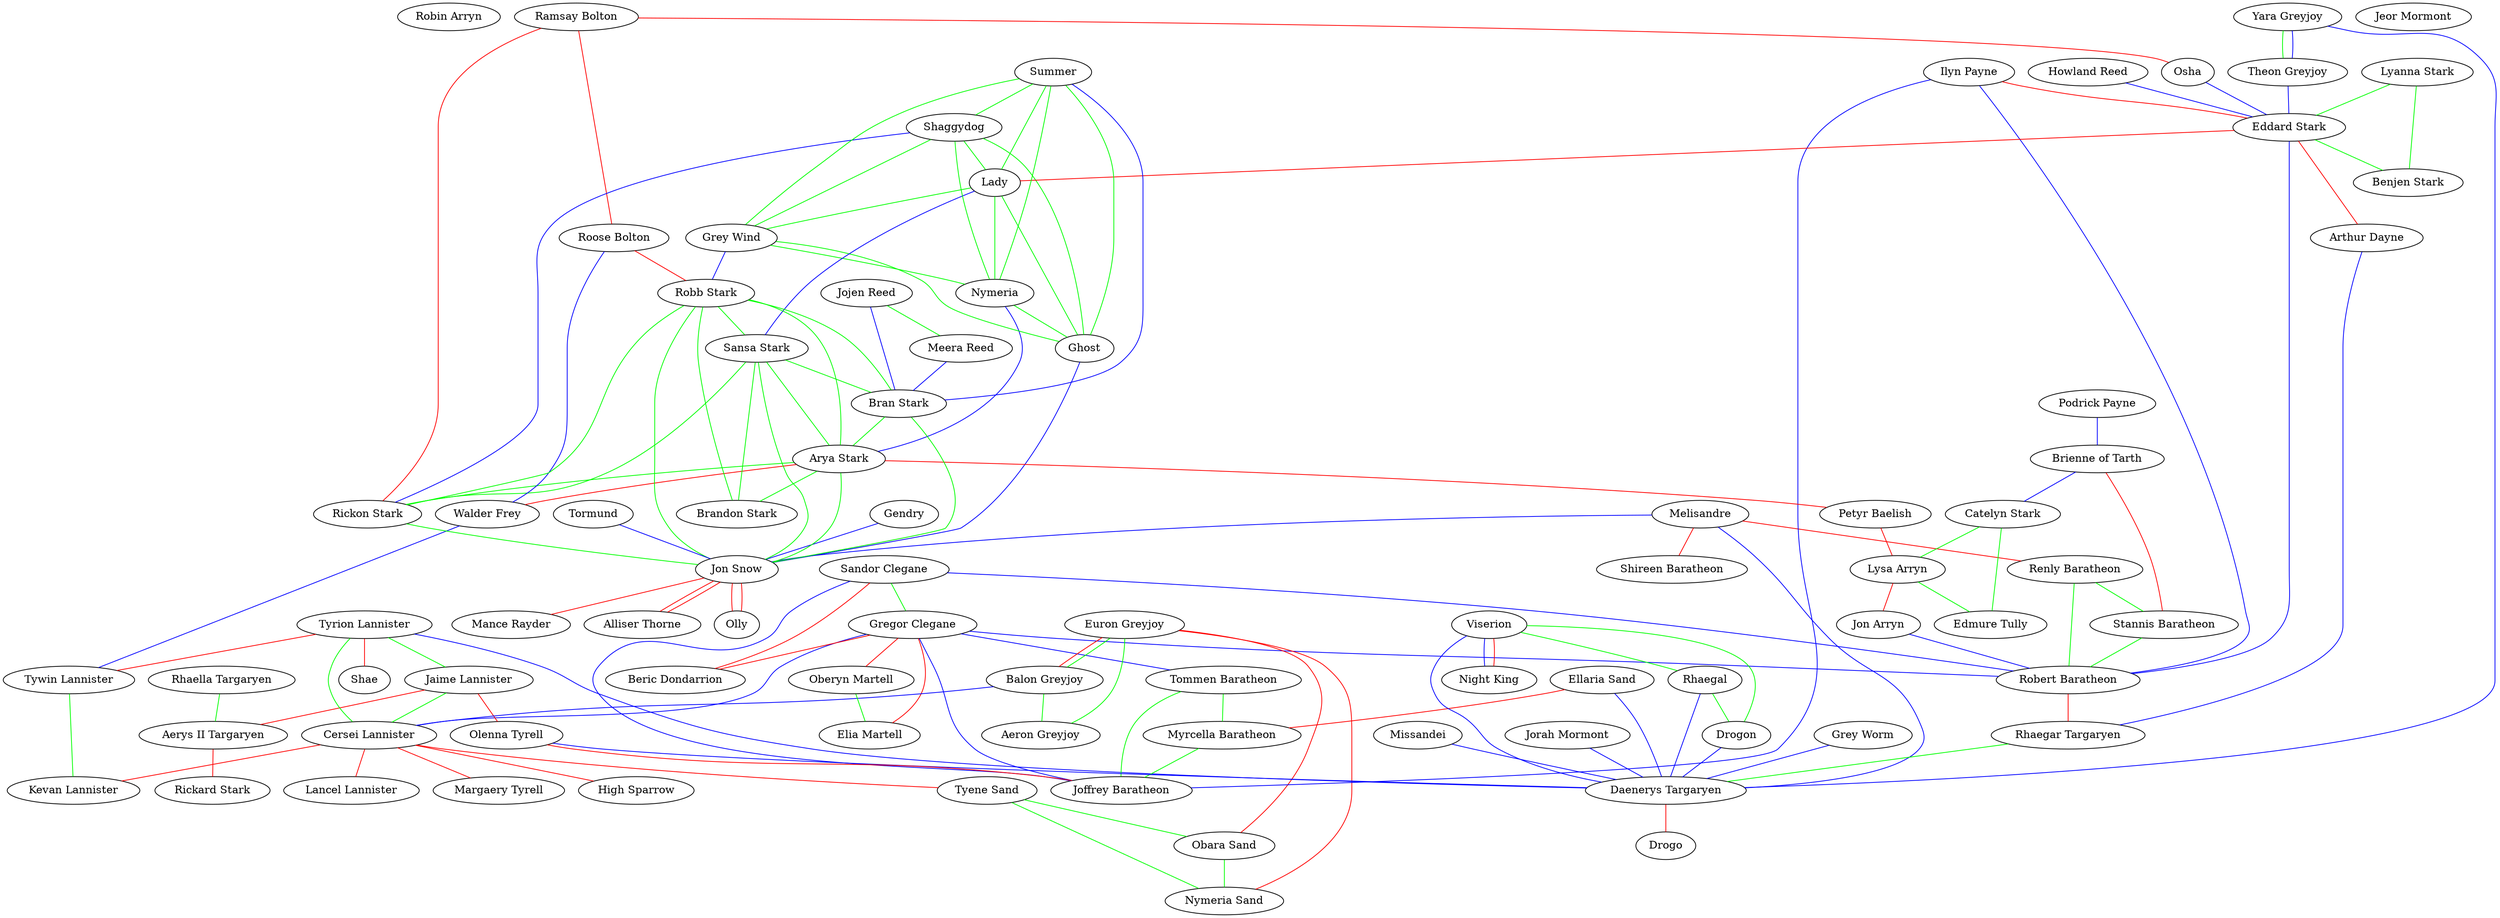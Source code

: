 graph {
0 [type="House Arryn", label="Robin Arryn"];
1 [type="House Clegane", label="Gregor Clegane"];
2 [type="House Clegane", label="Sandor Clegane"];
3 [type="", label="Drogon"];
4 [type="House Baratheon", label="Gendry"];
5 [type="", label="Ghost"];
6 [type="", label="Grey Worm"];
7 [type="House Greyjoy", label="Aeron Greyjoy"];
8 [type="House Greyjoy", label="Euron Greyjoy"];
9 [type="House Greyjoy", label="Theon Greyjoy"];
10 [type="House Greyjoy", label="Yara Greyjoy"];
11 [type="House Targaryen", label="Jon Snow"];
12 [type="House Lannister", label="Cersei Lannister"];
13 [type="House Lannister", label="Jaime Lannister"];
14 [type="House Lannister", label="Tyrion Lannister"];
15 [type="", label="Melisandre"];
16 [type="", label="Missandei"];
17 [type="House Mormont", label="Jorah Mormont"];
18 [type="", label="Night King"];
19 [type="", label="Nymeria"];
20 [type="House Payne", label="Ilyn Payne"];
21 [type="House Payne", label="Podrick Payne"];
22 [type="House Reed", label="Howland Reed"];
23 [type="House Reed", label="Meera Reed"];
24 [type="", label="Rhaegal"];
25 [type="Sand Snakes", label="Ellaria Sand"];
26 [type="House Stark", label="Arya Stark"];
27 [type="House Stark", label="Bran Stark"];
28 [type="House Stark", label="Sansa Stark"];
29 [type="House Targaryen", label="Daenerys Targaryen"];
30 [type="House Tarth", label="Brienne of Tarth"];
31 [type="House Tully", label="Edmure Tully"];
32 [type="House Arryn", label="Jon Arryn"];
33 [type="House Tully", label="Lysa Arryn"];
34 [type="House Baelish", label="Petyr Baelish"];
35 [type="House Baratheon", label="Joffrey Baratheon"];
36 [type="House Baratheon", label="Myrcella Baratheon"];
37 [type="House Baratheon", label="Robert Baratheon"];
38 [type="House Baratheon", label="Shireen Baratheon"];
39 [type="House Baratheon", label="Stannis Baratheon"];
40 [type="House Baratheon", label="Tommen Baratheon"];
41 [type="House Bolton", label="Ramsay Bolton"];
42 [type="House Bolton", label="Roose Bolton"];
43 [type="House Dayne", label="Arthur Dayne"];
44 [type="", label="Drogo"];
45 [type="House Frey", label="Walder Frey"];
46 [type="House Greyjoy", label="Balon Greyjoy"];
47 [type="", label="Grey Wind"];
48 [type="", label="High Sparrow"];
49 [type="", label="Lady"];
50 [type="House Lannister", label="Kevan Lannister"];
51 [type="", label="Lancel Lannister"];
52 [type="House Lannister", label="Tywin Lannister"];
53 [type="House Martell", label="Elia Martell"];
54 [type="House Martell", label="Oberyn Martell"];
55 [type="House Mormont", label="Jeor Mormont"];
56 [type="", label="Olly"];
57 [type="", label="Osha"];
58 [type="", label="Mance Rayder"];
59 [type="House Reed", label="Jojen Reed"];
60 [type="Sand Snakes", label="Nymeria Sand"];
61 [type="", label="Obara Sand"];
62 [type="", label="Tyene Sand"];
63 [type="", label="Shae"];
64 [type="", label="Shaggydog"];
65 [type="", label="Benjen Stark"];
66 [type="House Tully", label="Catelyn Stark"];
67 [type="House Stark", label="Eddard Stark"];
68 [type="House Stark", label="Lyanna Stark"];
69 [type="House Stark", label="Rickard Stark"];
70 [type="House Stark", label="Rickon Stark"];
71 [type="House Stark", label="Robb Stark"];
72 [type="", label="Summer"];
73 [type="House Thorne", label="Alliser Thorne"];
74 [type="House Dondarrion", label="Beric Dondarrion"];
75 [type="", label="Tormund"];
76 [type="House Targaryen", label="Rhaegar Targaryen"];
77 [type="House Targaryen", label="Aerys II Targaryen"];
78 [type="", label="Viserion"];
79 [type="House Baratheon", label="Renly Baratheon"];
80 [type="House Stark", label="Brandon Stark"];
81 [type="House Tyrell", label="Margaery Tyrell"];
82 [type="House Targaryen", label="Rhaella Targaryen"];
83 [type="House Redwyne", label="Olenna Tyrell"];
73 -- 11 [edgetype="killed", color="red"];
56 -- 11 [edgetype="killed", color="red"];
33 -- 32 [edgetype="killed", color="red"];
34 -- 33 [edgetype="killed", color="red"];
26 -- 34 [edgetype="killed", color="red"];
83 -- 35 [edgetype="killed", color="red"];
25 -- 36 [edgetype="killed", color="red"];
15 -- 38 [edgetype="killed", color="red"];
30 -- 39 [edgetype="killed", color="red"];
41 -- 42 [edgetype="killed", color="red"];
67 -- 43 [edgetype="killed", color="red"];
29 -- 44 [edgetype="killed", color="red"];
26 -- 45 [edgetype="killed", color="red"];
8 -- 46 [edgetype="killed", color="red"];
12 -- 48 [edgetype="killed", color="red"];
67 -- 49 [edgetype="killed", color="red"];
12 -- 50 [edgetype="killed", color="red"];
12 -- 51 [edgetype="killed", color="red"];
14 -- 52 [edgetype="killed", color="red"];
1 -- 53 [edgetype="killed", color="red"];
1 -- 54 [edgetype="killed", color="red"];
11 -- 56 [edgetype="killed", color="red"];
41 -- 57 [edgetype="killed", color="red"];
11 -- 58 [edgetype="killed", color="red"];
8 -- 60 [edgetype="killed", color="red"];
8 -- 61 [edgetype="killed", color="red"];
12 -- 62 [edgetype="killed", color="red"];
14 -- 63 [edgetype="killed", color="red"];
20 -- 67 [edgetype="killed", color="red"];
77 -- 69 [edgetype="killed", color="red"];
41 -- 70 [edgetype="killed", color="red"];
42 -- 71 [edgetype="killed", color="red"];
11 -- 73 [edgetype="killed", color="red"];
1 -- 74 [edgetype="killed", color="red"];
2 -- 74 [edgetype="killed", color="red"];
37 -- 76 [edgetype="killed", color="red"];
13 -- 77 [edgetype="killed", color="red"];
18 -- 78 [edgetype="killed", color="red"];
15 -- 79 [edgetype="killed", color="red"];
12 -- 81 [edgetype="killed", color="red"];
13 -- 83 [edgetype="killed", color="red"];
2 -- 1 [edgetype="sibling", color="green"];
24 -- 3 [edgetype="sibling", color="green"];
78 -- 3 [edgetype="sibling", color="green"];
47 -- 5 [edgetype="sibling", color="green"];
49 -- 5 [edgetype="sibling", color="green"];
19 -- 5 [edgetype="sibling", color="green"];
72 -- 5 [edgetype="sibling", color="green"];
64 -- 5 [edgetype="sibling", color="green"];
46 -- 7 [edgetype="sibling", color="green"];
8 -- 7 [edgetype="sibling", color="green"];
46 -- 8 [edgetype="sibling", color="green"];
10 -- 9 [edgetype="sibling", color="green"];
71 -- 11 [edgetype="sibling", color="green"];
28 -- 11 [edgetype="sibling", color="green"];
26 -- 11 [edgetype="sibling", color="green"];
27 -- 11 [edgetype="sibling", color="green"];
70 -- 11 [edgetype="sibling", color="green"];
13 -- 12 [edgetype="sibling", color="green"];
14 -- 12 [edgetype="sibling", color="green"];
14 -- 13 [edgetype="sibling", color="green"];
47 -- 19 [edgetype="sibling", color="green"];
49 -- 19 [edgetype="sibling", color="green"];
72 -- 19 [edgetype="sibling", color="green"];
64 -- 19 [edgetype="sibling", color="green"];
59 -- 23 [edgetype="sibling", color="green"];
78 -- 24 [edgetype="sibling", color="green"];
71 -- 26 [edgetype="sibling", color="green"];
28 -- 26 [edgetype="sibling", color="green"];
27 -- 26 [edgetype="sibling", color="green"];
71 -- 27 [edgetype="sibling", color="green"];
28 -- 27 [edgetype="sibling", color="green"];
71 -- 28 [edgetype="sibling", color="green"];
76 -- 29 [edgetype="sibling", color="green"];
66 -- 31 [edgetype="sibling", color="green"];
33 -- 31 [edgetype="sibling", color="green"];
66 -- 33 [edgetype="sibling", color="green"];
36 -- 35 [edgetype="sibling", color="green"];
40 -- 35 [edgetype="sibling", color="green"];
40 -- 36 [edgetype="sibling", color="green"];
39 -- 37 [edgetype="sibling", color="green"];
79 -- 37 [edgetype="sibling", color="green"];
79 -- 39 [edgetype="sibling", color="green"];
49 -- 47 [edgetype="sibling", color="green"];
72 -- 47 [edgetype="sibling", color="green"];
64 -- 47 [edgetype="sibling", color="green"];
72 -- 49 [edgetype="sibling", color="green"];
64 -- 49 [edgetype="sibling", color="green"];
52 -- 50 [edgetype="sibling", color="green"];
54 -- 53 [edgetype="sibling", color="green"];
61 -- 60 [edgetype="sibling", color="green"];
62 -- 60 [edgetype="sibling", color="green"];
62 -- 61 [edgetype="sibling", color="green"];
72 -- 64 [edgetype="sibling", color="green"];
67 -- 65 [edgetype="sibling", color="green"];
68 -- 65 [edgetype="sibling", color="green"];
68 -- 67 [edgetype="sibling", color="green"];
71 -- 70 [edgetype="sibling", color="green"];
28 -- 70 [edgetype="sibling", color="green"];
26 -- 70 [edgetype="sibling", color="green"];
82 -- 77 [edgetype="sibling", color="green"];
71 -- 80 [edgetype="sibling", color="green"];
28 -- 80 [edgetype="sibling", color="green"];
26 -- 80 [edgetype="sibling", color="green"];
3 -- 29 [edgetype="allegiance", color="blue"];
78 -- 29 [edgetype="allegiance", color="blue"];
4 -- 11 [edgetype="allegiance", color="blue"];
5 -- 11 [edgetype="allegiance", color="blue"];
9 -- 10 [edgetype="allegiance", color="blue"];
10 -- 29 [edgetype="allegiance", color="blue"];
15 -- 11 [edgetype="allegiance", color="blue"];
15 -- 29 [edgetype="allegiance", color="blue"];
19 -- 26 [edgetype="allegiance", color="blue"];
21 -- 30 [edgetype="allegiance", color="blue"];
24 -- 29 [edgetype="allegiance", color="blue"];
47 -- 71 [edgetype="allegiance", color="blue"];
49 -- 28 [edgetype="allegiance", color="blue"];
64 -- 70 [edgetype="allegiance", color="blue"];
72 -- 27 [edgetype="allegiance", color="blue"];
75 -- 11 [edgetype="allegiance", color="blue"];
22 -- 67 [edgetype="allegiance", color="blue"];
17 -- 29 [edgetype="allegiance", color="blue"];
16 -- 29 [edgetype="allegiance", color="blue"];
6 -- 29 [edgetype="allegiance", color="blue"];
1 -- 37 [edgetype="allegiance", color="blue"];
1 -- 35 [edgetype="allegiance", color="blue"];
1 -- 40 [edgetype="allegiance", color="blue"];
1 -- 12 [edgetype="allegiance", color="blue"];
2 -- 37 [edgetype="allegiance", color="blue"];
2 -- 35 [edgetype="allegiance", color="blue"];
14 -- 29 [edgetype="allegiance", color="blue"];
67 -- 37 [edgetype="allegiance", color="blue"];
20 -- 37 [edgetype="allegiance", color="blue"];
20 -- 35 [edgetype="allegiance", color="blue"];
23 -- 27 [edgetype="allegiance", color="blue"];
59 -- 27 [edgetype="allegiance", color="blue"];
25 -- 29 [edgetype="allegiance", color="blue"];
30 -- 66 [edgetype="allegiance", color="blue"];
32 -- 37 [edgetype="allegiance", color="blue"];
43 -- 76 [edgetype="allegiance", color="blue"];
42 -- 45 [edgetype="allegiance", color="blue"];
45 -- 52 [edgetype="allegiance", color="blue"];
46 -- 12 [edgetype="allegiance", color="blue"];
57 -- 67 [edgetype="allegiance", color="blue"];
9 -- 67 [edgetype="allegiance", color="blue"];
83 -- 29 [edgetype="allegiance", color="blue"];
78 -- 18 [edgetype="allegiance", color="blue"];
}
